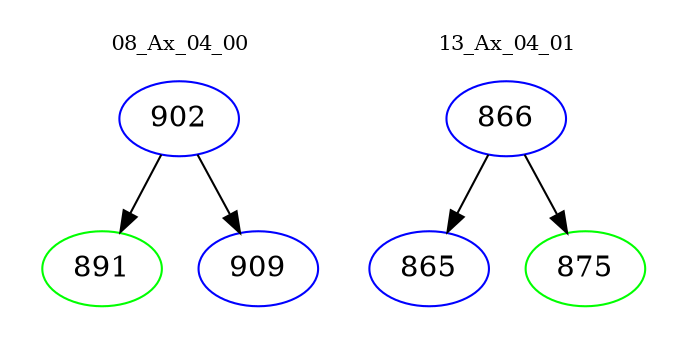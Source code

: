 digraph{
subgraph cluster_0 {
color = white
label = "08_Ax_04_00";
fontsize=10;
T0_902 [label="902", color="blue"]
T0_902 -> T0_891 [color="black"]
T0_891 [label="891", color="green"]
T0_902 -> T0_909 [color="black"]
T0_909 [label="909", color="blue"]
}
subgraph cluster_1 {
color = white
label = "13_Ax_04_01";
fontsize=10;
T1_866 [label="866", color="blue"]
T1_866 -> T1_865 [color="black"]
T1_865 [label="865", color="blue"]
T1_866 -> T1_875 [color="black"]
T1_875 [label="875", color="green"]
}
}
